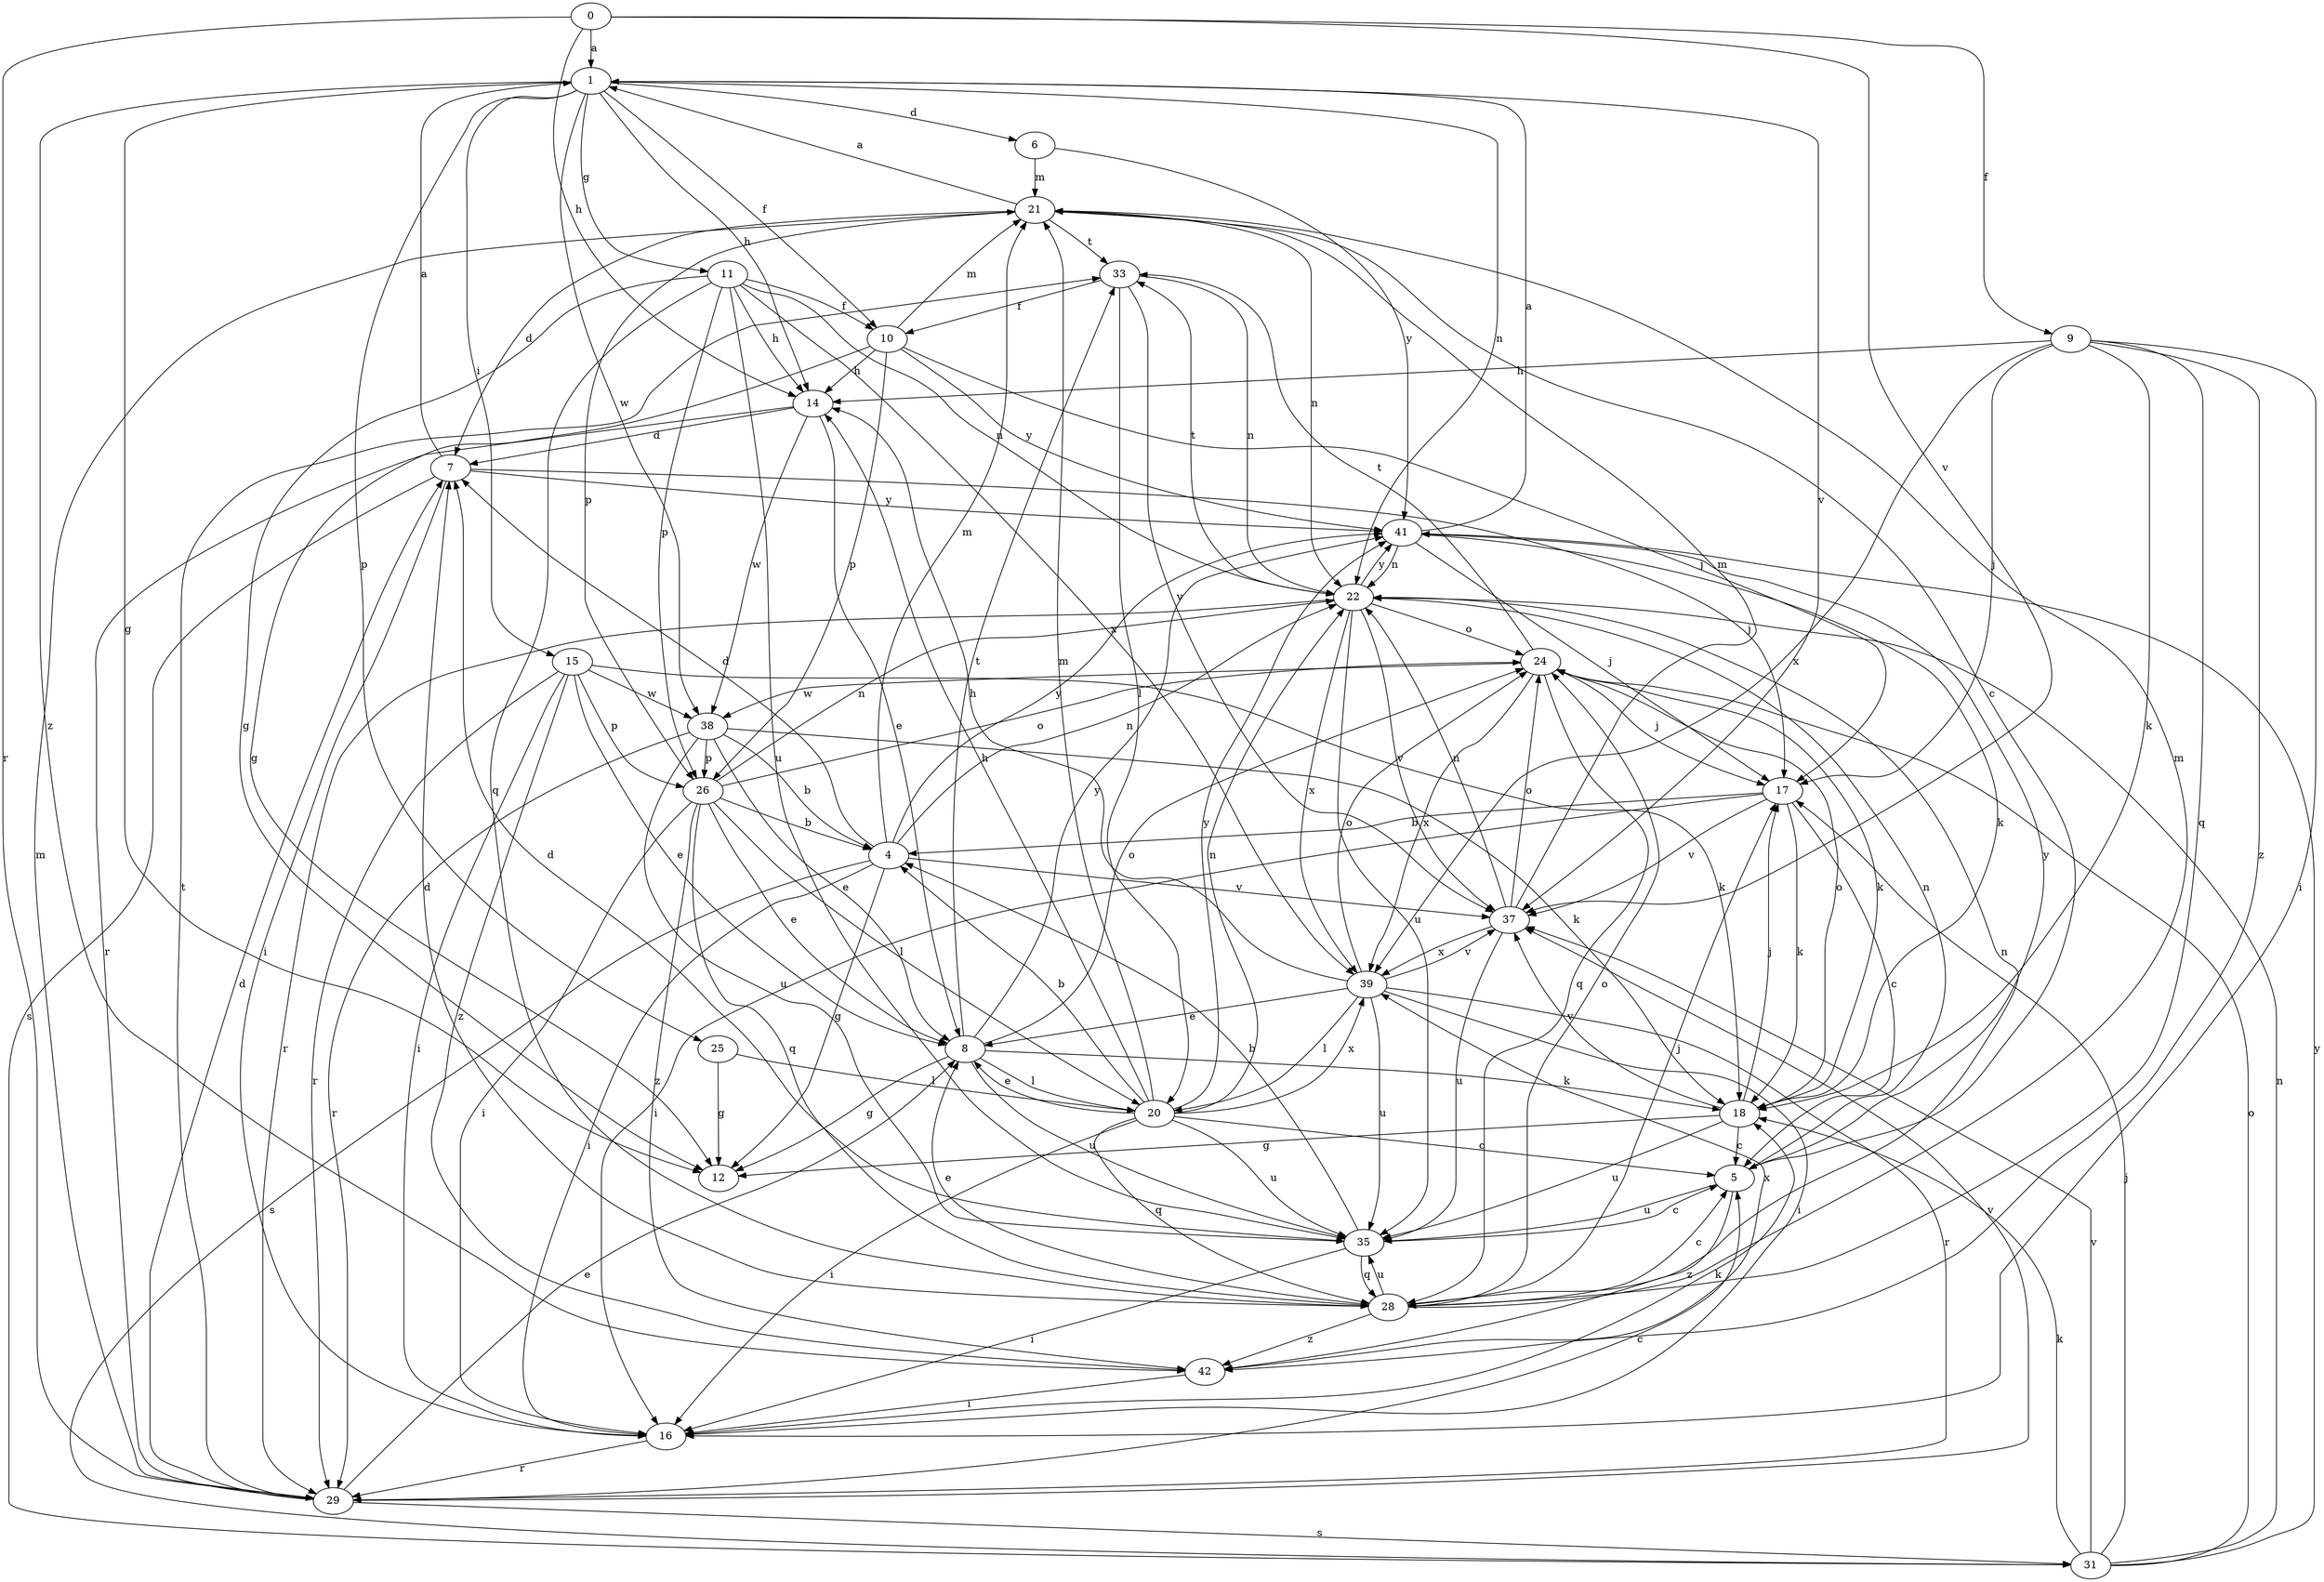 strict digraph  {
0;
1;
4;
5;
6;
7;
8;
9;
10;
11;
12;
14;
15;
16;
17;
18;
20;
21;
22;
24;
25;
26;
28;
29;
31;
33;
35;
37;
38;
39;
41;
42;
0 -> 1  [label=a];
0 -> 9  [label=f];
0 -> 14  [label=h];
0 -> 29  [label=r];
0 -> 37  [label=v];
1 -> 6  [label=d];
1 -> 10  [label=f];
1 -> 11  [label=g];
1 -> 12  [label=g];
1 -> 14  [label=h];
1 -> 15  [label=i];
1 -> 22  [label=n];
1 -> 25  [label=p];
1 -> 37  [label=v];
1 -> 38  [label=w];
1 -> 42  [label=z];
4 -> 7  [label=d];
4 -> 12  [label=g];
4 -> 16  [label=i];
4 -> 21  [label=m];
4 -> 22  [label=n];
4 -> 31  [label=s];
4 -> 37  [label=v];
4 -> 41  [label=y];
5 -> 22  [label=n];
5 -> 35  [label=u];
5 -> 41  [label=y];
5 -> 42  [label=z];
6 -> 21  [label=m];
6 -> 41  [label=y];
7 -> 1  [label=a];
7 -> 16  [label=i];
7 -> 17  [label=j];
7 -> 31  [label=s];
7 -> 41  [label=y];
8 -> 12  [label=g];
8 -> 18  [label=k];
8 -> 20  [label=l];
8 -> 24  [label=o];
8 -> 33  [label=t];
8 -> 35  [label=u];
8 -> 41  [label=y];
9 -> 14  [label=h];
9 -> 16  [label=i];
9 -> 17  [label=j];
9 -> 18  [label=k];
9 -> 28  [label=q];
9 -> 39  [label=x];
9 -> 42  [label=z];
10 -> 12  [label=g];
10 -> 14  [label=h];
10 -> 17  [label=j];
10 -> 21  [label=m];
10 -> 26  [label=p];
10 -> 41  [label=y];
11 -> 10  [label=f];
11 -> 12  [label=g];
11 -> 14  [label=h];
11 -> 22  [label=n];
11 -> 26  [label=p];
11 -> 28  [label=q];
11 -> 35  [label=u];
11 -> 39  [label=x];
14 -> 7  [label=d];
14 -> 8  [label=e];
14 -> 29  [label=r];
14 -> 38  [label=w];
15 -> 8  [label=e];
15 -> 16  [label=i];
15 -> 18  [label=k];
15 -> 26  [label=p];
15 -> 29  [label=r];
15 -> 38  [label=w];
15 -> 42  [label=z];
16 -> 18  [label=k];
16 -> 29  [label=r];
17 -> 4  [label=b];
17 -> 5  [label=c];
17 -> 16  [label=i];
17 -> 18  [label=k];
17 -> 37  [label=v];
18 -> 5  [label=c];
18 -> 12  [label=g];
18 -> 17  [label=j];
18 -> 24  [label=o];
18 -> 35  [label=u];
18 -> 37  [label=v];
20 -> 4  [label=b];
20 -> 5  [label=c];
20 -> 8  [label=e];
20 -> 14  [label=h];
20 -> 16  [label=i];
20 -> 21  [label=m];
20 -> 22  [label=n];
20 -> 28  [label=q];
20 -> 35  [label=u];
20 -> 39  [label=x];
20 -> 41  [label=y];
21 -> 1  [label=a];
21 -> 5  [label=c];
21 -> 7  [label=d];
21 -> 22  [label=n];
21 -> 26  [label=p];
21 -> 33  [label=t];
22 -> 24  [label=o];
22 -> 29  [label=r];
22 -> 33  [label=t];
22 -> 35  [label=u];
22 -> 37  [label=v];
22 -> 39  [label=x];
22 -> 41  [label=y];
24 -> 17  [label=j];
24 -> 18  [label=k];
24 -> 28  [label=q];
24 -> 33  [label=t];
24 -> 38  [label=w];
24 -> 39  [label=x];
25 -> 12  [label=g];
25 -> 20  [label=l];
26 -> 4  [label=b];
26 -> 8  [label=e];
26 -> 16  [label=i];
26 -> 20  [label=l];
26 -> 22  [label=n];
26 -> 24  [label=o];
26 -> 28  [label=q];
26 -> 42  [label=z];
28 -> 5  [label=c];
28 -> 7  [label=d];
28 -> 8  [label=e];
28 -> 17  [label=j];
28 -> 21  [label=m];
28 -> 22  [label=n];
28 -> 24  [label=o];
28 -> 35  [label=u];
28 -> 42  [label=z];
29 -> 5  [label=c];
29 -> 7  [label=d];
29 -> 8  [label=e];
29 -> 21  [label=m];
29 -> 31  [label=s];
29 -> 33  [label=t];
29 -> 37  [label=v];
31 -> 17  [label=j];
31 -> 18  [label=k];
31 -> 22  [label=n];
31 -> 24  [label=o];
31 -> 37  [label=v];
31 -> 41  [label=y];
33 -> 10  [label=f];
33 -> 20  [label=l];
33 -> 22  [label=n];
33 -> 37  [label=v];
35 -> 4  [label=b];
35 -> 5  [label=c];
35 -> 7  [label=d];
35 -> 16  [label=i];
35 -> 28  [label=q];
37 -> 21  [label=m];
37 -> 22  [label=n];
37 -> 24  [label=o];
37 -> 35  [label=u];
37 -> 39  [label=x];
38 -> 4  [label=b];
38 -> 8  [label=e];
38 -> 18  [label=k];
38 -> 26  [label=p];
38 -> 29  [label=r];
38 -> 35  [label=u];
39 -> 8  [label=e];
39 -> 14  [label=h];
39 -> 16  [label=i];
39 -> 20  [label=l];
39 -> 24  [label=o];
39 -> 29  [label=r];
39 -> 35  [label=u];
39 -> 37  [label=v];
41 -> 1  [label=a];
41 -> 17  [label=j];
41 -> 18  [label=k];
41 -> 22  [label=n];
42 -> 16  [label=i];
42 -> 39  [label=x];
}
